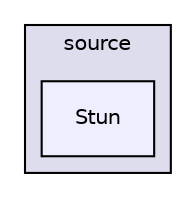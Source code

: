 digraph "/src/src/source/Stun" {
  compound=true
  node [ fontsize="10", fontname="Helvetica"];
  edge [ labelfontsize="10", labelfontname="Helvetica"];
  subgraph clusterdir_94e7a0fbe7f8eaf7f05ee7b02c647e9f {
    graph [ bgcolor="#ddddee", pencolor="black", label="source" fontname="Helvetica", fontsize="10", URL="dir_94e7a0fbe7f8eaf7f05ee7b02c647e9f.html"]
  dir_360e81f4c611da735a194b8cc9951d44 [shape=box, label="Stun", style="filled", fillcolor="#eeeeff", pencolor="black", URL="dir_360e81f4c611da735a194b8cc9951d44.html"];
  }
}

